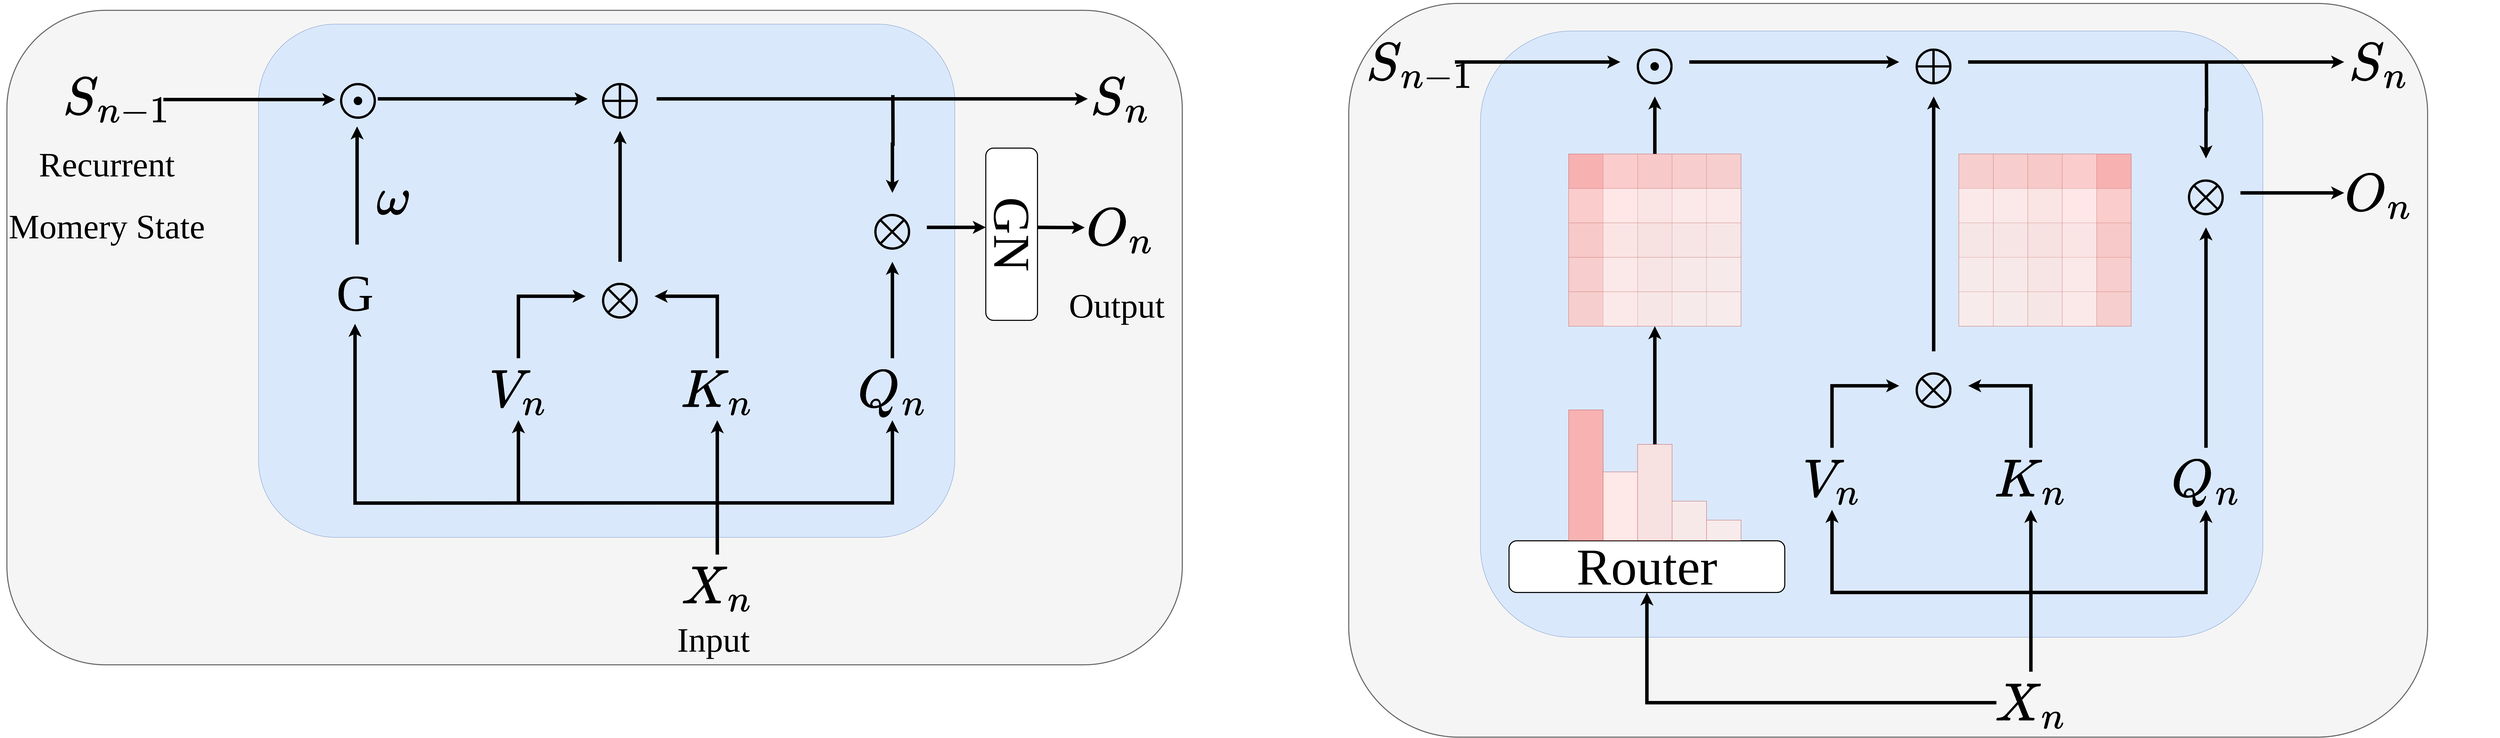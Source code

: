 <mxfile version="28.2.5">
  <diagram name="第 1 页" id="tQVFFfUuTfknBGljxKSW">
    <mxGraphModel dx="5704" dy="3064" grid="1" gridSize="10" guides="1" tooltips="1" connect="1" arrows="1" fold="1" page="1" pageScale="1" pageWidth="827" pageHeight="1169" math="1" shadow="0">
      <root>
        <mxCell id="0" />
        <mxCell id="1" parent="0" />
        <mxCell id="6cOXGB1qc0u8PzBB4qL0-1" value="" style="rounded=1;whiteSpace=wrap;html=1;strokeWidth=3;fillColor=#f5f5f5;fontColor=#333333;strokeColor=#666666;container=0;fontSize=150;" vertex="1" parent="1">
          <mxGeometry x="4313" y="80" width="3130" height="2130" as="geometry" />
        </mxCell>
        <mxCell id="6cOXGB1qc0u8PzBB4qL0-2" value="" style="rounded=1;whiteSpace=wrap;html=1;fillColor=#dae8fc;strokeColor=#6c8ebf;container=0;fontSize=150;" vertex="1" parent="1">
          <mxGeometry x="4695" y="160" width="2270" height="1760" as="geometry" />
        </mxCell>
        <mxCell id="6cOXGB1qc0u8PzBB4qL0-3" style="edgeStyle=orthogonalEdgeStyle;rounded=0;orthogonalLoop=1;jettySize=auto;html=1;exitX=0.5;exitY=0;exitDx=0;exitDy=0;entryX=0;entryY=0.5;entryDx=0;entryDy=0;strokeWidth=10;fontSize=150;" edge="1" parent="1" source="6cOXGB1qc0u8PzBB4qL0-4" target="6cOXGB1qc0u8PzBB4qL0-24">
          <mxGeometry relative="1" as="geometry" />
        </mxCell>
        <mxCell id="6cOXGB1qc0u8PzBB4qL0-4" value="&lt;span style=&quot;text-align: left; background-color: rgb(255, 255, 255);&quot;&gt;$$V_n$$&lt;/span&gt;" style="text;html=1;align=center;verticalAlign=middle;whiteSpace=wrap;rounded=0;fontFamily=Times New Roman;fontSize=150;container=0;" vertex="1" parent="1">
          <mxGeometry x="5615" y="1370" width="200" height="180" as="geometry" />
        </mxCell>
        <mxCell id="6cOXGB1qc0u8PzBB4qL0-5" style="edgeStyle=orthogonalEdgeStyle;rounded=0;orthogonalLoop=1;jettySize=auto;html=1;exitX=0.5;exitY=0;exitDx=0;exitDy=0;entryX=1;entryY=0.5;entryDx=0;entryDy=0;strokeWidth=10;fontSize=150;" edge="1" parent="1" source="6cOXGB1qc0u8PzBB4qL0-6" target="6cOXGB1qc0u8PzBB4qL0-24">
          <mxGeometry relative="1" as="geometry" />
        </mxCell>
        <mxCell id="6cOXGB1qc0u8PzBB4qL0-6" value="&lt;span style=&quot;text-align: left; background-color: rgb(255, 255, 255);&quot;&gt;$$K_n$$&lt;/span&gt;" style="text;html=1;align=center;verticalAlign=middle;whiteSpace=wrap;rounded=0;fontFamily=Times New Roman;fontSize=150;container=0;" vertex="1" parent="1">
          <mxGeometry x="6192" y="1370" width="200" height="180" as="geometry" />
        </mxCell>
        <mxCell id="6cOXGB1qc0u8PzBB4qL0-7" style="edgeStyle=orthogonalEdgeStyle;rounded=0;orthogonalLoop=1;jettySize=auto;html=1;exitX=0.5;exitY=0;exitDx=0;exitDy=0;strokeWidth=10;fontSize=150;" edge="1" parent="1" source="6cOXGB1qc0u8PzBB4qL0-8" target="6cOXGB1qc0u8PzBB4qL0-27">
          <mxGeometry relative="1" as="geometry" />
        </mxCell>
        <mxCell id="6cOXGB1qc0u8PzBB4qL0-8" value="&lt;span style=&quot;text-align: left; background-color: rgb(255, 255, 255);&quot;&gt;$$Q_n$$&lt;/span&gt;" style="text;html=1;align=center;verticalAlign=middle;whiteSpace=wrap;rounded=0;fontFamily=Times New Roman;fontSize=150;container=0;" vertex="1" parent="1">
          <mxGeometry x="6700" y="1370" width="200" height="180" as="geometry" />
        </mxCell>
        <mxCell id="6cOXGB1qc0u8PzBB4qL0-9" style="edgeStyle=orthogonalEdgeStyle;rounded=0;orthogonalLoop=1;jettySize=auto;html=1;exitX=0.5;exitY=0;exitDx=0;exitDy=0;strokeWidth=10;fontSize=150;" edge="1" parent="1" source="6cOXGB1qc0u8PzBB4qL0-13" target="6cOXGB1qc0u8PzBB4qL0-6">
          <mxGeometry relative="1" as="geometry" />
        </mxCell>
        <mxCell id="6cOXGB1qc0u8PzBB4qL0-10" style="edgeStyle=orthogonalEdgeStyle;rounded=0;orthogonalLoop=1;jettySize=auto;html=1;exitX=0.5;exitY=0;exitDx=0;exitDy=0;entryX=0.5;entryY=1;entryDx=0;entryDy=0;strokeWidth=10;fontSize=150;" edge="1" parent="1" source="6cOXGB1qc0u8PzBB4qL0-13" target="6cOXGB1qc0u8PzBB4qL0-4">
          <mxGeometry relative="1" as="geometry">
            <Array as="points">
              <mxPoint x="6333" y="1790" />
              <mxPoint x="5701" y="1790" />
            </Array>
          </mxGeometry>
        </mxCell>
        <mxCell id="6cOXGB1qc0u8PzBB4qL0-11" style="edgeStyle=orthogonalEdgeStyle;rounded=0;orthogonalLoop=1;jettySize=auto;html=1;exitX=0.5;exitY=0;exitDx=0;exitDy=0;entryX=0.5;entryY=1;entryDx=0;entryDy=0;strokeWidth=10;fontSize=150;" edge="1" parent="1" source="6cOXGB1qc0u8PzBB4qL0-13" target="6cOXGB1qc0u8PzBB4qL0-8">
          <mxGeometry relative="1" as="geometry">
            <Array as="points">
              <mxPoint x="6292" y="1790" />
              <mxPoint x="6800" y="1790" />
            </Array>
          </mxGeometry>
        </mxCell>
        <mxCell id="6cOXGB1qc0u8PzBB4qL0-12" style="edgeStyle=orthogonalEdgeStyle;rounded=0;orthogonalLoop=1;jettySize=auto;html=1;exitX=0;exitY=0.5;exitDx=0;exitDy=0;entryX=0.5;entryY=1;entryDx=0;entryDy=0;strokeWidth=10;fontSize=150;" edge="1" parent="1" source="6cOXGB1qc0u8PzBB4qL0-13" target="6cOXGB1qc0u8PzBB4qL0-40">
          <mxGeometry relative="1" as="geometry" />
        </mxCell>
        <mxCell id="6cOXGB1qc0u8PzBB4qL0-13" value="&lt;span style=&quot;text-align: left; background-color: rgb(255, 255, 255);&quot;&gt;$$X_n$$&lt;/span&gt;" style="text;html=1;align=center;verticalAlign=middle;whiteSpace=wrap;rounded=0;fontFamily=Times New Roman;fontSize=150;container=0;" vertex="1" parent="1">
          <mxGeometry x="6192" y="2020" width="200" height="180" as="geometry" />
        </mxCell>
        <mxCell id="6cOXGB1qc0u8PzBB4qL0-14" style="edgeStyle=orthogonalEdgeStyle;rounded=0;orthogonalLoop=1;jettySize=auto;html=1;exitX=1;exitY=0.5;exitDx=0;exitDy=0;strokeWidth=10;fontSize=150;" edge="1" parent="1" source="6cOXGB1qc0u8PzBB4qL0-15" target="6cOXGB1qc0u8PzBB4qL0-18">
          <mxGeometry relative="1" as="geometry" />
        </mxCell>
        <mxCell id="6cOXGB1qc0u8PzBB4qL0-15" value="&lt;b style=&quot;text-align: start; text-wrap-mode: nowrap;&quot;&gt;&lt;font&gt;$$\oplus$$&lt;/font&gt;&lt;/b&gt;" style="text;html=1;align=center;verticalAlign=middle;whiteSpace=wrap;rounded=0;fontFamily=Times New Roman;fontSize=150;container=0;" vertex="1" parent="1">
          <mxGeometry x="5910" y="150" width="200" height="200" as="geometry" />
        </mxCell>
        <mxCell id="6cOXGB1qc0u8PzBB4qL0-16" style="edgeStyle=orthogonalEdgeStyle;rounded=0;orthogonalLoop=1;jettySize=auto;html=1;exitX=1;exitY=0.5;exitDx=0;exitDy=0;strokeWidth=10;fontSize=150;" edge="1" parent="1" source="6cOXGB1qc0u8PzBB4qL0-17" target="6cOXGB1qc0u8PzBB4qL0-22">
          <mxGeometry relative="1" as="geometry" />
        </mxCell>
        <mxCell id="6cOXGB1qc0u8PzBB4qL0-17" value="&lt;span style=&quot;text-align: left; background-color: rgb(255, 255, 255);&quot;&gt;$$S_{n-1}$$&lt;/span&gt;" style="text;html=1;align=center;verticalAlign=middle;whiteSpace=wrap;rounded=0;fontFamily=Times New Roman;fontSize=150;container=0;" vertex="1" parent="1">
          <mxGeometry x="4421" y="160" width="200" height="180" as="geometry" />
        </mxCell>
        <mxCell id="6cOXGB1qc0u8PzBB4qL0-18" value="&lt;span style=&quot;text-align: left; background-color: rgb(255, 255, 255);&quot;&gt;$$S_{n}$$&lt;/span&gt;" style="text;html=1;align=center;verticalAlign=middle;whiteSpace=wrap;rounded=0;fontFamily=Times New Roman;fontSize=150;container=0;" vertex="1" parent="1">
          <mxGeometry x="7201" y="160" width="200" height="180" as="geometry" />
        </mxCell>
        <mxCell id="6cOXGB1qc0u8PzBB4qL0-19" value="&lt;span style=&quot;text-align: left; background-color: rgb(255, 255, 255);&quot;&gt;$$O_{n}$$&lt;/span&gt;" style="text;html=1;align=center;verticalAlign=middle;whiteSpace=wrap;rounded=0;fontFamily=Times New Roman;fontSize=150;container=0;" vertex="1" parent="1">
          <mxGeometry x="7201" y="540" width="200" height="180" as="geometry" />
        </mxCell>
        <mxCell id="6cOXGB1qc0u8PzBB4qL0-20" style="edgeStyle=orthogonalEdgeStyle;rounded=0;orthogonalLoop=1;jettySize=auto;html=1;exitX=1;exitY=0.5;exitDx=0;exitDy=0;entryX=0;entryY=0.5;entryDx=0;entryDy=0;strokeWidth=10;fontSize=150;" edge="1" parent="1" source="6cOXGB1qc0u8PzBB4qL0-22" target="6cOXGB1qc0u8PzBB4qL0-15">
          <mxGeometry relative="1" as="geometry" />
        </mxCell>
        <mxCell id="6cOXGB1qc0u8PzBB4qL0-21" style="edgeStyle=orthogonalEdgeStyle;rounded=0;orthogonalLoop=1;jettySize=auto;html=1;exitX=0.5;exitY=1;exitDx=0;exitDy=0;strokeWidth=10;startArrow=classic;startFill=1;endArrow=none;endFill=0;fontSize=150;" edge="1" parent="1" source="6cOXGB1qc0u8PzBB4qL0-22">
          <mxGeometry relative="1" as="geometry">
            <mxPoint x="5201" y="686.0" as="targetPoint" />
          </mxGeometry>
        </mxCell>
        <mxCell id="6cOXGB1qc0u8PzBB4qL0-22" value="&lt;b style=&quot;text-align: start; text-wrap-mode: nowrap;&quot;&gt;&lt;font&gt;$$\mathbb{\odot}$$&lt;/font&gt;&lt;/b&gt;" style="text;html=1;align=center;verticalAlign=middle;whiteSpace=wrap;rounded=0;fontFamily=Times New Roman;fontSize=150;container=0;" vertex="1" parent="1">
          <mxGeometry x="5101" y="150" width="200" height="200" as="geometry" />
        </mxCell>
        <mxCell id="6cOXGB1qc0u8PzBB4qL0-23" style="edgeStyle=orthogonalEdgeStyle;rounded=0;orthogonalLoop=1;jettySize=auto;html=1;strokeWidth=10;fontSize=150;" edge="1" parent="1" source="6cOXGB1qc0u8PzBB4qL0-24" target="6cOXGB1qc0u8PzBB4qL0-15">
          <mxGeometry relative="1" as="geometry" />
        </mxCell>
        <mxCell id="6cOXGB1qc0u8PzBB4qL0-24" value="&lt;b style=&quot;text-align: start; text-wrap-mode: nowrap;&quot;&gt;&lt;font&gt;$$\otimes$$&lt;/font&gt;&lt;/b&gt;" style="text;html=1;align=center;verticalAlign=middle;whiteSpace=wrap;rounded=0;fontFamily=Times New Roman;fontSize=150;container=0;" vertex="1" parent="1">
          <mxGeometry x="5910" y="1090" width="200" height="200" as="geometry" />
        </mxCell>
        <mxCell id="6cOXGB1qc0u8PzBB4qL0-25" style="edgeStyle=orthogonalEdgeStyle;rounded=0;orthogonalLoop=1;jettySize=auto;html=1;exitX=1;exitY=0.5;exitDx=0;exitDy=0;strokeWidth=10;fontSize=150;" edge="1" parent="1" source="6cOXGB1qc0u8PzBB4qL0-27" target="6cOXGB1qc0u8PzBB4qL0-19">
          <mxGeometry relative="1" as="geometry" />
        </mxCell>
        <mxCell id="6cOXGB1qc0u8PzBB4qL0-26" style="edgeStyle=orthogonalEdgeStyle;rounded=0;orthogonalLoop=1;jettySize=auto;html=1;exitX=0.5;exitY=0;exitDx=0;exitDy=0;endArrow=none;endFill=0;startArrow=classic;startFill=1;strokeWidth=10;fontSize=150;" edge="1" parent="1" source="6cOXGB1qc0u8PzBB4qL0-27">
          <mxGeometry relative="1" as="geometry">
            <mxPoint x="6801.333" y="246" as="targetPoint" />
          </mxGeometry>
        </mxCell>
        <mxCell id="6cOXGB1qc0u8PzBB4qL0-27" value="&lt;b style=&quot;text-align: start; text-wrap-mode: nowrap;&quot;&gt;&lt;font&gt;$$\otimes$$&lt;/font&gt;&lt;/b&gt;" style="text;html=1;align=center;verticalAlign=middle;whiteSpace=wrap;rounded=0;fontFamily=Times New Roman;fontSize=150;container=0;" vertex="1" parent="1">
          <mxGeometry x="6700" y="530" width="200" height="200" as="geometry" />
        </mxCell>
        <mxCell id="6cOXGB1qc0u8PzBB4qL0-28" value="" style="group" vertex="1" connectable="0" parent="1">
          <mxGeometry x="4951" y="517" width="500" height="500" as="geometry" />
        </mxCell>
        <mxCell id="6cOXGB1qc0u8PzBB4qL0-29" value="" style="rounded=0;whiteSpace=wrap;html=1;fillColor=#F8B2B2;strokeColor=#b85450;container=0;fontSize=150;" vertex="1" parent="6cOXGB1qc0u8PzBB4qL0-28">
          <mxGeometry width="100" height="500" as="geometry" />
        </mxCell>
        <mxCell id="6cOXGB1qc0u8PzBB4qL0-30" value="" style="rounded=0;whiteSpace=wrap;html=1;fillColor=#FFE8E8;strokeColor=#b85450;container=0;fontSize=150;" vertex="1" parent="6cOXGB1qc0u8PzBB4qL0-28">
          <mxGeometry x="100" width="100" height="500" as="geometry" />
        </mxCell>
        <mxCell id="6cOXGB1qc0u8PzBB4qL0-31" value="" style="rounded=0;whiteSpace=wrap;html=1;fillColor=#F8E1E1;strokeColor=#b85450;container=0;fontSize=150;" vertex="1" parent="6cOXGB1qc0u8PzBB4qL0-28">
          <mxGeometry x="200" width="100" height="500" as="geometry" />
        </mxCell>
        <mxCell id="6cOXGB1qc0u8PzBB4qL0-32" value="" style="rounded=0;whiteSpace=wrap;html=1;fillColor=#F8E9E9;strokeColor=#b85450;container=0;fontSize=150;" vertex="1" parent="6cOXGB1qc0u8PzBB4qL0-28">
          <mxGeometry x="300" width="100" height="500" as="geometry" />
        </mxCell>
        <mxCell id="6cOXGB1qc0u8PzBB4qL0-33" value="" style="rounded=0;whiteSpace=wrap;html=1;fillColor=#F8EBEB;strokeColor=#b85450;container=0;fontSize=150;" vertex="1" parent="6cOXGB1qc0u8PzBB4qL0-28">
          <mxGeometry x="400" width="100" height="500" as="geometry" />
        </mxCell>
        <mxCell id="6cOXGB1qc0u8PzBB4qL0-34" value="" style="rounded=0;whiteSpace=wrap;html=1;fillColor=#F8B2B2;strokeColor=#b85450;container=0;fontSize=150;rotation=90;opacity=50;" vertex="1" parent="6cOXGB1qc0u8PzBB4qL0-28">
          <mxGeometry x="200" y="-200" width="100" height="500" as="geometry" />
        </mxCell>
        <mxCell id="6cOXGB1qc0u8PzBB4qL0-35" value="" style="rounded=0;whiteSpace=wrap;html=1;fillColor=#FFE8E8;strokeColor=#b85450;container=0;fontSize=150;rotation=90;opacity=50;" vertex="1" parent="6cOXGB1qc0u8PzBB4qL0-28">
          <mxGeometry x="200" y="-100" width="100" height="500" as="geometry" />
        </mxCell>
        <mxCell id="6cOXGB1qc0u8PzBB4qL0-36" value="" style="rounded=0;whiteSpace=wrap;html=1;fillColor=#F8E1E1;strokeColor=#b85450;container=0;fontSize=150;rotation=90;opacity=50;" vertex="1" parent="6cOXGB1qc0u8PzBB4qL0-28">
          <mxGeometry x="200" width="100" height="500" as="geometry" />
        </mxCell>
        <mxCell id="6cOXGB1qc0u8PzBB4qL0-37" value="" style="rounded=0;whiteSpace=wrap;html=1;fillColor=#F8E9E9;strokeColor=#b85450;container=0;fontSize=150;rotation=90;opacity=50;" vertex="1" parent="6cOXGB1qc0u8PzBB4qL0-28">
          <mxGeometry x="200" y="100" width="100" height="500" as="geometry" />
        </mxCell>
        <mxCell id="6cOXGB1qc0u8PzBB4qL0-38" value="" style="rounded=0;whiteSpace=wrap;html=1;fillColor=#F8EBEB;strokeColor=#b85450;container=0;fontSize=150;rotation=90;opacity=50;" vertex="1" parent="6cOXGB1qc0u8PzBB4qL0-28">
          <mxGeometry x="200" y="200" width="100" height="500" as="geometry" />
        </mxCell>
        <mxCell id="6cOXGB1qc0u8PzBB4qL0-39" value="" style="group" vertex="1" connectable="0" parent="1">
          <mxGeometry x="4778" y="1260" width="800" height="530" as="geometry" />
        </mxCell>
        <mxCell id="6cOXGB1qc0u8PzBB4qL0-40" value="&lt;font face=&quot;Times New Roman&quot;&gt;Router&lt;/font&gt;" style="rounded=1;whiteSpace=wrap;html=1;strokeWidth=3;container=0;fontSize=150;" vertex="1" parent="6cOXGB1qc0u8PzBB4qL0-39">
          <mxGeometry y="380" width="800" height="150" as="geometry" />
        </mxCell>
        <mxCell id="6cOXGB1qc0u8PzBB4qL0-41" value="" style="rounded=0;whiteSpace=wrap;html=1;fillColor=#F8B2B2;strokeColor=#b85450;container=0;fontSize=150;" vertex="1" parent="6cOXGB1qc0u8PzBB4qL0-39">
          <mxGeometry x="173" width="100" height="379" as="geometry" />
        </mxCell>
        <mxCell id="6cOXGB1qc0u8PzBB4qL0-42" value="" style="rounded=0;whiteSpace=wrap;html=1;fillColor=#FFE8E8;strokeColor=#b85450;container=0;fontSize=150;" vertex="1" parent="6cOXGB1qc0u8PzBB4qL0-39">
          <mxGeometry x="273" y="180" width="100" height="199" as="geometry" />
        </mxCell>
        <mxCell id="6cOXGB1qc0u8PzBB4qL0-43" value="" style="rounded=0;whiteSpace=wrap;html=1;fillColor=#F8E1E1;strokeColor=#b85450;container=0;fontSize=150;" vertex="1" parent="6cOXGB1qc0u8PzBB4qL0-39">
          <mxGeometry x="373" y="100" width="100" height="279" as="geometry" />
        </mxCell>
        <mxCell id="6cOXGB1qc0u8PzBB4qL0-44" value="" style="rounded=0;whiteSpace=wrap;html=1;fillColor=#F8E9E9;strokeColor=#b85450;container=0;fontSize=150;" vertex="1" parent="6cOXGB1qc0u8PzBB4qL0-39">
          <mxGeometry x="473" y="265" width="100" height="114" as="geometry" />
        </mxCell>
        <mxCell id="6cOXGB1qc0u8PzBB4qL0-45" value="" style="rounded=0;whiteSpace=wrap;html=1;fillColor=#F8EBEB;strokeColor=#b85450;container=0;fontSize=150;" vertex="1" parent="6cOXGB1qc0u8PzBB4qL0-39">
          <mxGeometry x="573" y="320" width="100" height="59" as="geometry" />
        </mxCell>
        <mxCell id="6cOXGB1qc0u8PzBB4qL0-46" value="" style="group;rotation=90;" vertex="1" connectable="0" parent="1">
          <mxGeometry x="6083" y="517" width="500" height="500" as="geometry" />
        </mxCell>
        <mxCell id="6cOXGB1qc0u8PzBB4qL0-47" value="" style="rounded=0;whiteSpace=wrap;html=1;fillColor=#F8B2B2;strokeColor=#b85450;container=0;fontSize=150;rotation=90;" vertex="1" parent="6cOXGB1qc0u8PzBB4qL0-46">
          <mxGeometry x="200" y="-200" width="100" height="500" as="geometry" />
        </mxCell>
        <mxCell id="6cOXGB1qc0u8PzBB4qL0-48" value="" style="rounded=0;whiteSpace=wrap;html=1;fillColor=#FFE8E8;strokeColor=#b85450;container=0;fontSize=150;rotation=90;" vertex="1" parent="6cOXGB1qc0u8PzBB4qL0-46">
          <mxGeometry x="200" y="-100" width="100" height="500" as="geometry" />
        </mxCell>
        <mxCell id="6cOXGB1qc0u8PzBB4qL0-49" value="" style="rounded=0;whiteSpace=wrap;html=1;fillColor=#F8E1E1;strokeColor=#b85450;container=0;fontSize=150;rotation=90;" vertex="1" parent="6cOXGB1qc0u8PzBB4qL0-46">
          <mxGeometry x="200" width="100" height="500" as="geometry" />
        </mxCell>
        <mxCell id="6cOXGB1qc0u8PzBB4qL0-50" value="" style="rounded=0;whiteSpace=wrap;html=1;fillColor=#F8E9E9;strokeColor=#b85450;container=0;fontSize=150;rotation=90;" vertex="1" parent="6cOXGB1qc0u8PzBB4qL0-46">
          <mxGeometry x="200" y="100" width="100" height="500" as="geometry" />
        </mxCell>
        <mxCell id="6cOXGB1qc0u8PzBB4qL0-51" value="" style="rounded=0;whiteSpace=wrap;html=1;fillColor=#F8EBEB;strokeColor=#b85450;container=0;fontSize=150;rotation=90;" vertex="1" parent="6cOXGB1qc0u8PzBB4qL0-46">
          <mxGeometry x="200" y="200" width="100" height="500" as="geometry" />
        </mxCell>
        <mxCell id="6cOXGB1qc0u8PzBB4qL0-52" value="" style="rounded=0;whiteSpace=wrap;html=1;fillColor=#F8B2B2;strokeColor=#b85450;container=0;fontSize=150;rotation=180;opacity=50;" vertex="1" parent="6cOXGB1qc0u8PzBB4qL0-46">
          <mxGeometry x="400" width="100" height="500" as="geometry" />
        </mxCell>
        <mxCell id="6cOXGB1qc0u8PzBB4qL0-53" value="" style="rounded=0;whiteSpace=wrap;html=1;fillColor=#FFE8E8;strokeColor=#b85450;container=0;fontSize=150;rotation=180;opacity=50;" vertex="1" parent="6cOXGB1qc0u8PzBB4qL0-46">
          <mxGeometry x="300" width="100" height="500" as="geometry" />
        </mxCell>
        <mxCell id="6cOXGB1qc0u8PzBB4qL0-54" value="" style="rounded=0;whiteSpace=wrap;html=1;fillColor=#F8E1E1;strokeColor=#b85450;container=0;fontSize=150;rotation=180;opacity=50;" vertex="1" parent="6cOXGB1qc0u8PzBB4qL0-46">
          <mxGeometry x="200" width="100" height="500" as="geometry" />
        </mxCell>
        <mxCell id="6cOXGB1qc0u8PzBB4qL0-55" value="" style="rounded=0;whiteSpace=wrap;html=1;fillColor=#F8E9E9;strokeColor=#b85450;container=0;fontSize=150;rotation=180;opacity=50;" vertex="1" parent="6cOXGB1qc0u8PzBB4qL0-46">
          <mxGeometry x="100" width="100" height="500" as="geometry" />
        </mxCell>
        <mxCell id="6cOXGB1qc0u8PzBB4qL0-56" value="" style="rounded=0;whiteSpace=wrap;html=1;fillColor=#F8EBEB;strokeColor=#b85450;container=0;fontSize=150;rotation=180;opacity=50;" vertex="1" parent="6cOXGB1qc0u8PzBB4qL0-46">
          <mxGeometry width="100" height="500" as="geometry" />
        </mxCell>
        <mxCell id="6cOXGB1qc0u8PzBB4qL0-57" style="edgeStyle=orthogonalEdgeStyle;rounded=0;orthogonalLoop=1;jettySize=auto;html=1;entryX=1;entryY=0.5;entryDx=0;entryDy=0;strokeWidth=10;" edge="1" parent="1" source="6cOXGB1qc0u8PzBB4qL0-43" target="6cOXGB1qc0u8PzBB4qL0-38">
          <mxGeometry relative="1" as="geometry" />
        </mxCell>
        <mxCell id="UMfH54SIPUYyljazPVqs-2" value="" style="rounded=1;whiteSpace=wrap;html=1;strokeWidth=3;fillColor=#f5f5f5;fontColor=#333333;strokeColor=#666666;container=0;fontSize=150;" parent="1" vertex="1">
          <mxGeometry x="420" y="100" width="3410" height="1900" as="geometry" />
        </mxCell>
        <mxCell id="UMfH54SIPUYyljazPVqs-3" value="" style="rounded=1;whiteSpace=wrap;html=1;fillColor=#dae8fc;strokeColor=#6c8ebf;container=0;fontSize=150;" parent="1" vertex="1">
          <mxGeometry x="1150" y="140" width="2020" height="1490" as="geometry" />
        </mxCell>
        <mxCell id="UMfH54SIPUYyljazPVqs-4" style="edgeStyle=orthogonalEdgeStyle;rounded=0;orthogonalLoop=1;jettySize=auto;html=1;exitX=0.5;exitY=0;exitDx=0;exitDy=0;entryX=0;entryY=0.5;entryDx=0;entryDy=0;strokeWidth=10;fontSize=150;" parent="1" source="UMfH54SIPUYyljazPVqs-5" target="UMfH54SIPUYyljazPVqs-25" edge="1">
          <mxGeometry relative="1" as="geometry" />
        </mxCell>
        <mxCell id="UMfH54SIPUYyljazPVqs-5" value="&lt;span style=&quot;text-align: left; background-color: rgb(255, 255, 255);&quot;&gt;$$V_n$$&lt;/span&gt;" style="text;html=1;align=center;verticalAlign=middle;whiteSpace=wrap;rounded=0;fontFamily=Times New Roman;fontSize=150;container=0;" parent="1" vertex="1">
          <mxGeometry x="1804" y="1110" width="200" height="180" as="geometry" />
        </mxCell>
        <mxCell id="UMfH54SIPUYyljazPVqs-6" style="edgeStyle=orthogonalEdgeStyle;rounded=0;orthogonalLoop=1;jettySize=auto;html=1;exitX=0.5;exitY=0;exitDx=0;exitDy=0;entryX=1;entryY=0.5;entryDx=0;entryDy=0;strokeWidth=10;fontSize=150;" parent="1" source="UMfH54SIPUYyljazPVqs-7" target="UMfH54SIPUYyljazPVqs-25" edge="1">
          <mxGeometry relative="1" as="geometry" />
        </mxCell>
        <mxCell id="UMfH54SIPUYyljazPVqs-7" value="&lt;span style=&quot;text-align: left; background-color: rgb(255, 255, 255);&quot;&gt;$$K_n$$&lt;/span&gt;" style="text;html=1;align=center;verticalAlign=middle;whiteSpace=wrap;rounded=0;fontFamily=Times New Roman;fontSize=150;container=0;" parent="1" vertex="1">
          <mxGeometry x="2381" y="1110" width="200" height="180" as="geometry" />
        </mxCell>
        <mxCell id="UMfH54SIPUYyljazPVqs-8" style="edgeStyle=orthogonalEdgeStyle;rounded=0;orthogonalLoop=1;jettySize=auto;html=1;exitX=0.5;exitY=0;exitDx=0;exitDy=0;strokeWidth=10;fontSize=150;" parent="1" source="UMfH54SIPUYyljazPVqs-9" target="UMfH54SIPUYyljazPVqs-28" edge="1">
          <mxGeometry relative="1" as="geometry" />
        </mxCell>
        <mxCell id="UMfH54SIPUYyljazPVqs-9" value="&lt;span style=&quot;text-align: left; background-color: rgb(255, 255, 255);&quot;&gt;$$Q_n$$&lt;/span&gt;" style="text;html=1;align=center;verticalAlign=middle;whiteSpace=wrap;rounded=0;fontFamily=Times New Roman;fontSize=150;container=0;" parent="1" vertex="1">
          <mxGeometry x="2889" y="1110" width="200" height="180" as="geometry" />
        </mxCell>
        <mxCell id="UMfH54SIPUYyljazPVqs-10" style="edgeStyle=orthogonalEdgeStyle;rounded=0;orthogonalLoop=1;jettySize=auto;html=1;exitX=0.5;exitY=0;exitDx=0;exitDy=0;strokeWidth=10;fontSize=150;" parent="1" source="UMfH54SIPUYyljazPVqs-14" target="UMfH54SIPUYyljazPVqs-7" edge="1">
          <mxGeometry relative="1" as="geometry" />
        </mxCell>
        <mxCell id="UMfH54SIPUYyljazPVqs-11" style="edgeStyle=orthogonalEdgeStyle;rounded=0;orthogonalLoop=1;jettySize=auto;html=1;exitX=0.5;exitY=0;exitDx=0;exitDy=0;entryX=0.5;entryY=1;entryDx=0;entryDy=0;strokeWidth=10;fontSize=150;" parent="1" source="UMfH54SIPUYyljazPVqs-14" target="UMfH54SIPUYyljazPVqs-5" edge="1">
          <mxGeometry relative="1" as="geometry">
            <Array as="points">
              <mxPoint x="2522" y="1530" />
              <mxPoint x="1890" y="1530" />
            </Array>
          </mxGeometry>
        </mxCell>
        <mxCell id="UMfH54SIPUYyljazPVqs-12" style="edgeStyle=orthogonalEdgeStyle;rounded=0;orthogonalLoop=1;jettySize=auto;html=1;exitX=0.5;exitY=0;exitDx=0;exitDy=0;entryX=0.5;entryY=1;entryDx=0;entryDy=0;strokeWidth=10;fontSize=150;" parent="1" source="UMfH54SIPUYyljazPVqs-14" target="UMfH54SIPUYyljazPVqs-9" edge="1">
          <mxGeometry relative="1" as="geometry">
            <Array as="points">
              <mxPoint x="2481" y="1530" />
              <mxPoint x="2989" y="1530" />
            </Array>
          </mxGeometry>
        </mxCell>
        <mxCell id="UMfH54SIPUYyljazPVqs-14" value="&lt;span style=&quot;text-align: left; background-color: rgb(255, 255, 255);&quot;&gt;$$X_n$$&lt;/span&gt;" style="text;html=1;align=center;verticalAlign=middle;whiteSpace=wrap;rounded=0;fontFamily=Times New Roman;fontSize=150;container=0;" parent="1" vertex="1">
          <mxGeometry x="2381" y="1680" width="200" height="180" as="geometry" />
        </mxCell>
        <mxCell id="UMfH54SIPUYyljazPVqs-15" style="edgeStyle=orthogonalEdgeStyle;rounded=0;orthogonalLoop=1;jettySize=auto;html=1;exitX=1;exitY=0.5;exitDx=0;exitDy=0;strokeWidth=10;fontSize=150;" parent="1" edge="1">
          <mxGeometry relative="1" as="geometry">
            <mxPoint x="2305" y="357" as="sourcePoint" />
            <mxPoint x="3556" y="357" as="targetPoint" />
          </mxGeometry>
        </mxCell>
        <mxCell id="UMfH54SIPUYyljazPVqs-16" value="&lt;b style=&quot;text-align: start; text-wrap-mode: nowrap;&quot;&gt;&lt;font&gt;$$\oplus$$&lt;/font&gt;&lt;/b&gt;" style="text;html=1;align=center;verticalAlign=middle;whiteSpace=wrap;rounded=0;fontFamily=Times New Roman;fontSize=150;container=0;" parent="1" vertex="1">
          <mxGeometry x="2099" y="250" width="200" height="200" as="geometry" />
        </mxCell>
        <mxCell id="6cOXGB1qc0u8PzBB4qL0-77" style="edgeStyle=orthogonalEdgeStyle;rounded=0;orthogonalLoop=1;jettySize=auto;html=1;exitX=1;exitY=0.5;exitDx=0;exitDy=0;entryX=0;entryY=0.5;entryDx=0;entryDy=0;strokeWidth=10;" edge="1" parent="1">
          <mxGeometry relative="1" as="geometry">
            <mxPoint x="874" y="359" as="sourcePoint" />
            <mxPoint x="1373.0" y="359" as="targetPoint" />
          </mxGeometry>
        </mxCell>
        <mxCell id="UMfH54SIPUYyljazPVqs-18" value="&lt;span style=&quot;text-align: left; background-color: rgb(255, 255, 255);&quot;&gt;$$S_{n-1}$$&lt;/span&gt;" style="text;html=1;align=center;verticalAlign=middle;whiteSpace=wrap;rounded=0;fontFamily=Times New Roman;fontSize=150;container=0;" parent="1" vertex="1">
          <mxGeometry x="640" y="260" width="200" height="180" as="geometry" />
        </mxCell>
        <mxCell id="UMfH54SIPUYyljazPVqs-19" value="&lt;span style=&quot;text-align: left; background-color: rgb(255, 255, 255);&quot;&gt;$$S_{n}$$&lt;/span&gt;" style="text;html=1;align=center;verticalAlign=middle;whiteSpace=wrap;rounded=0;fontFamily=Times New Roman;fontSize=150;container=0;" parent="1" vertex="1">
          <mxGeometry x="3550" y="260" width="200" height="180" as="geometry" />
        </mxCell>
        <mxCell id="UMfH54SIPUYyljazPVqs-20" value="&lt;span style=&quot;text-align: left; background-color: rgb(255, 255, 255);&quot;&gt;$$O_{n}$$&lt;/span&gt;" style="text;html=1;align=center;verticalAlign=middle;whiteSpace=wrap;rounded=0;fontFamily=Times New Roman;fontSize=150;container=0;" parent="1" vertex="1">
          <mxGeometry x="3550" y="640" width="200" height="180" as="geometry" />
        </mxCell>
        <mxCell id="UMfH54SIPUYyljazPVqs-21" style="edgeStyle=orthogonalEdgeStyle;rounded=0;orthogonalLoop=1;jettySize=auto;html=1;exitX=1;exitY=0.5;exitDx=0;exitDy=0;entryX=0;entryY=0.5;entryDx=0;entryDy=0;strokeWidth=10;fontSize=150;" parent="1" edge="1">
          <mxGeometry relative="1" as="geometry">
            <mxPoint x="1496" y="357" as="sourcePoint" />
            <mxPoint x="2105" y="357" as="targetPoint" />
          </mxGeometry>
        </mxCell>
        <mxCell id="UMfH54SIPUYyljazPVqs-24" style="edgeStyle=orthogonalEdgeStyle;rounded=0;orthogonalLoop=1;jettySize=auto;html=1;strokeWidth=10;fontSize=150;" parent="1" source="UMfH54SIPUYyljazPVqs-25" target="UMfH54SIPUYyljazPVqs-16" edge="1">
          <mxGeometry relative="1" as="geometry" />
        </mxCell>
        <mxCell id="UMfH54SIPUYyljazPVqs-25" value="&lt;b style=&quot;text-align: start; text-wrap-mode: nowrap;&quot;&gt;&lt;font&gt;$$\otimes$$&lt;/font&gt;&lt;/b&gt;" style="text;html=1;align=center;verticalAlign=middle;whiteSpace=wrap;rounded=0;fontFamily=Times New Roman;fontSize=150;container=0;" parent="1" vertex="1">
          <mxGeometry x="2099" y="830" width="200" height="200" as="geometry" />
        </mxCell>
        <mxCell id="UMfH54SIPUYyljazPVqs-26" style="edgeStyle=orthogonalEdgeStyle;rounded=0;orthogonalLoop=1;jettySize=auto;html=1;exitX=1;exitY=0.5;exitDx=0;exitDy=0;strokeWidth=10;fontSize=150;" parent="1" source="UMfH54SIPUYyljazPVqs-28" edge="1">
          <mxGeometry relative="1" as="geometry">
            <mxPoint x="3260" y="730" as="targetPoint" />
          </mxGeometry>
        </mxCell>
        <mxCell id="UMfH54SIPUYyljazPVqs-27" style="edgeStyle=orthogonalEdgeStyle;rounded=0;orthogonalLoop=1;jettySize=auto;html=1;exitX=0.5;exitY=0;exitDx=0;exitDy=0;endArrow=none;endFill=0;startArrow=classic;startFill=1;strokeWidth=10;fontSize=150;" parent="1" source="UMfH54SIPUYyljazPVqs-28" edge="1">
          <mxGeometry relative="1" as="geometry">
            <mxPoint x="2990.333" y="346" as="targetPoint" />
          </mxGeometry>
        </mxCell>
        <mxCell id="UMfH54SIPUYyljazPVqs-28" value="&lt;b style=&quot;text-align: start; text-wrap-mode: nowrap;&quot;&gt;&lt;font&gt;$$\otimes$$&lt;/font&gt;&lt;/b&gt;" style="text;html=1;align=center;verticalAlign=middle;whiteSpace=wrap;rounded=0;fontFamily=Times New Roman;fontSize=150;container=0;" parent="1" vertex="1">
          <mxGeometry x="2889" y="630" width="200" height="200" as="geometry" />
        </mxCell>
        <mxCell id="6cOXGB1qc0u8PzBB4qL0-58" value="&lt;font face=&quot;Times New Roman&quot;&gt;GN&lt;/font&gt;" style="rounded=1;whiteSpace=wrap;html=1;strokeWidth=3;container=0;fontSize=150;flipV=0;flipH=0;direction=east;textDirection=vertical-lr;" vertex="1" parent="1">
          <mxGeometry x="3260" y="500" width="150" height="500" as="geometry" />
        </mxCell>
        <mxCell id="6cOXGB1qc0u8PzBB4qL0-59" style="edgeStyle=orthogonalEdgeStyle;rounded=0;orthogonalLoop=1;jettySize=auto;html=1;entryX=-0.014;entryY=0.614;entryDx=0;entryDy=0;entryPerimeter=0;strokeWidth=10;" edge="1" parent="1">
          <mxGeometry relative="1" as="geometry">
            <mxPoint x="3410" y="730" as="sourcePoint" />
            <mxPoint x="3547.2" y="730.52" as="targetPoint" />
          </mxGeometry>
        </mxCell>
        <mxCell id="6cOXGB1qc0u8PzBB4qL0-65" value="&lt;span style=&quot;text-align: left;&quot;&gt;&lt;font style=&quot;font-size: 100px;&quot;&gt;Input&lt;/font&gt;&lt;/span&gt;" style="text;html=1;align=center;verticalAlign=middle;whiteSpace=wrap;rounded=0;fontFamily=Times New Roman;fontSize=150;container=0;labelBackgroundColor=none;" vertex="1" parent="1">
          <mxGeometry x="2370" y="1820" width="200" height="180" as="geometry" />
        </mxCell>
        <mxCell id="6cOXGB1qc0u8PzBB4qL0-66" value="&lt;span style=&quot;text-align: left;&quot;&gt;&lt;font style=&quot;font-size: 100px;&quot;&gt;Output&lt;/font&gt;&lt;/span&gt;" style="text;html=1;align=center;verticalAlign=middle;whiteSpace=wrap;rounded=0;fontFamily=Times New Roman;fontSize=150;container=0;labelBackgroundColor=none;" vertex="1" parent="1">
          <mxGeometry x="3540" y="850" width="200" height="180" as="geometry" />
        </mxCell>
        <mxCell id="6cOXGB1qc0u8PzBB4qL0-67" value="&lt;div&gt;&lt;span style=&quot;text-align: left;&quot;&gt;&lt;font style=&quot;font-size: 100px;&quot;&gt;Recurrent&lt;/font&gt;&lt;/span&gt;&lt;/div&gt;&lt;span style=&quot;text-align: left;&quot;&gt;&lt;font style=&quot;font-size: 100px;&quot;&gt;Momery&amp;nbsp;&lt;/font&gt;&lt;/span&gt;&lt;span style=&quot;font-size: 100px; text-align: left; background-color: transparent; color: light-dark(rgb(0, 0, 0), rgb(255, 255, 255));&quot;&gt;State&lt;/span&gt;" style="text;html=1;align=center;verticalAlign=middle;whiteSpace=wrap;rounded=0;fontFamily=Times New Roman;fontSize=150;container=0;labelBackgroundColor=none;" vertex="1" parent="1">
          <mxGeometry x="400" y="530" width="620" height="180" as="geometry" />
        </mxCell>
        <mxCell id="6cOXGB1qc0u8PzBB4qL0-69" value="&lt;span style=&quot;text-align: left; background-color: rgb(255, 255, 255);&quot;&gt;$$\omega$$&lt;/span&gt;" style="text;html=1;align=center;verticalAlign=middle;whiteSpace=wrap;rounded=0;fontFamily=Times New Roman;fontSize=150;container=0;" vertex="1" parent="1">
          <mxGeometry x="1440" y="550" width="200" height="180" as="geometry" />
        </mxCell>
        <mxCell id="6cOXGB1qc0u8PzBB4qL0-72" style="edgeStyle=orthogonalEdgeStyle;rounded=0;orthogonalLoop=1;jettySize=auto;html=1;exitX=0;exitY=0.5;exitDx=0;exitDy=0;entryX=0.5;entryY=1;entryDx=0;entryDy=0;strokeWidth=10;fontSize=150;" edge="1" parent="1" target="6cOXGB1qc0u8PzBB4qL0-76">
          <mxGeometry relative="1" as="geometry">
            <mxPoint x="2427" y="1530" as="sourcePoint" />
            <mxPoint x="1413" y="1210" as="targetPoint" />
          </mxGeometry>
        </mxCell>
        <mxCell id="6cOXGB1qc0u8PzBB4qL0-74" value="&lt;b style=&quot;text-align: start; text-wrap-mode: nowrap;&quot;&gt;&lt;font&gt;$$\mathbb{\odot}$$&lt;/font&gt;&lt;/b&gt;" style="text;html=1;align=center;verticalAlign=middle;whiteSpace=wrap;rounded=0;fontFamily=Times New Roman;fontSize=150;container=0;" vertex="1" parent="1">
          <mxGeometry x="1339" y="250" width="200" height="200" as="geometry" />
        </mxCell>
        <mxCell id="6cOXGB1qc0u8PzBB4qL0-75" style="edgeStyle=orthogonalEdgeStyle;rounded=0;orthogonalLoop=1;jettySize=auto;html=1;entryX=1;entryY=0.5;entryDx=0;entryDy=0;strokeWidth=10;" edge="1" parent="1">
          <mxGeometry relative="1" as="geometry">
            <mxPoint x="1436" y="780" as="sourcePoint" />
            <mxPoint x="1436" y="437" as="targetPoint" />
          </mxGeometry>
        </mxCell>
        <mxCell id="6cOXGB1qc0u8PzBB4qL0-76" value="&lt;span style=&quot;text-align: left;&quot;&gt;G&lt;/span&gt;" style="text;html=1;align=center;verticalAlign=middle;whiteSpace=wrap;rounded=0;fontFamily=Times New Roman;fontSize=150;container=0;labelBackgroundColor=none;" vertex="1" parent="1">
          <mxGeometry x="1330" y="830" width="200" height="180" as="geometry" />
        </mxCell>
      </root>
    </mxGraphModel>
  </diagram>
</mxfile>
